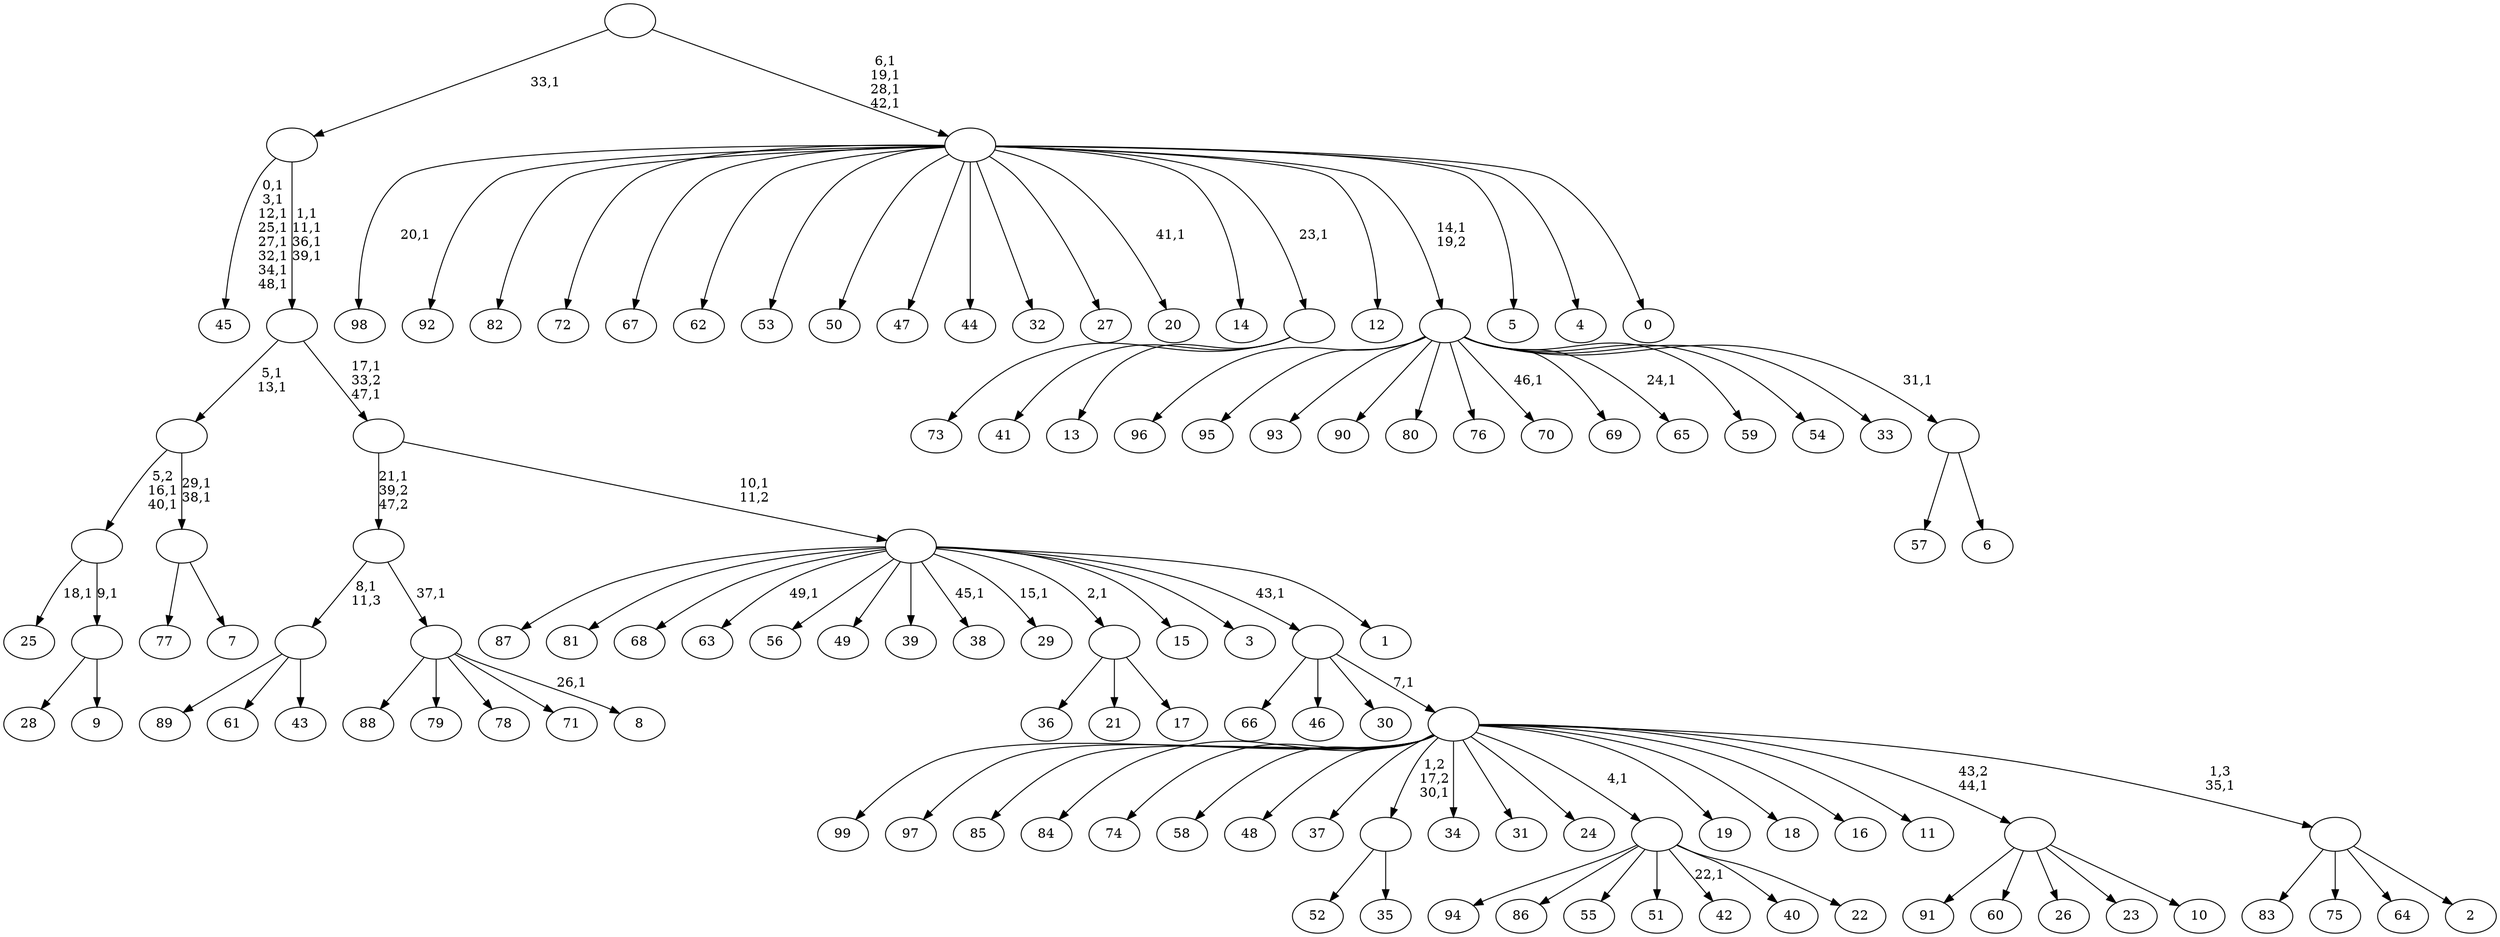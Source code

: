 digraph T {
	150 [label="99"]
	149 [label="98"]
	147 [label="97"]
	146 [label="96"]
	145 [label="95"]
	144 [label="94"]
	143 [label="93"]
	142 [label="92"]
	141 [label="91"]
	140 [label="90"]
	139 [label="89"]
	138 [label="88"]
	137 [label="87"]
	136 [label="86"]
	135 [label="85"]
	134 [label="84"]
	133 [label="83"]
	132 [label="82"]
	131 [label="81"]
	130 [label="80"]
	129 [label="79"]
	128 [label="78"]
	127 [label="77"]
	126 [label="76"]
	125 [label="75"]
	124 [label="74"]
	123 [label="73"]
	122 [label="72"]
	121 [label="71"]
	120 [label="70"]
	118 [label="69"]
	117 [label="68"]
	116 [label="67"]
	115 [label="66"]
	114 [label="65"]
	112 [label="64"]
	111 [label="63"]
	109 [label="62"]
	108 [label="61"]
	107 [label="60"]
	106 [label="59"]
	105 [label="58"]
	104 [label="57"]
	103 [label="56"]
	102 [label="55"]
	101 [label="54"]
	100 [label="53"]
	99 [label="52"]
	98 [label="51"]
	97 [label="50"]
	96 [label="49"]
	95 [label="48"]
	94 [label="47"]
	93 [label="46"]
	92 [label="45"]
	83 [label="44"]
	82 [label="43"]
	81 [label=""]
	80 [label="42"]
	78 [label="41"]
	77 [label="40"]
	76 [label="39"]
	75 [label="38"]
	73 [label="37"]
	72 [label="36"]
	71 [label="35"]
	70 [label=""]
	69 [label="34"]
	68 [label="33"]
	67 [label="32"]
	66 [label="31"]
	65 [label="30"]
	64 [label="29"]
	62 [label="28"]
	61 [label="27"]
	60 [label="26"]
	59 [label="25"]
	57 [label="24"]
	56 [label="23"]
	55 [label="22"]
	54 [label=""]
	53 [label="21"]
	52 [label="20"]
	50 [label="19"]
	49 [label="18"]
	48 [label="17"]
	47 [label=""]
	46 [label="16"]
	45 [label="15"]
	44 [label="14"]
	43 [label="13"]
	42 [label=""]
	41 [label="12"]
	40 [label="11"]
	39 [label="10"]
	38 [label=""]
	37 [label="9"]
	36 [label=""]
	35 [label=""]
	33 [label="8"]
	31 [label=""]
	30 [label=""]
	29 [label="7"]
	28 [label=""]
	26 [label=""]
	24 [label="6"]
	23 [label=""]
	22 [label=""]
	21 [label="5"]
	20 [label="4"]
	19 [label="3"]
	18 [label="2"]
	17 [label=""]
	16 [label=""]
	15 [label=""]
	14 [label="1"]
	13 [label=""]
	12 [label=""]
	10 [label=""]
	6 [label=""]
	5 [label="0"]
	4 [label=""]
	0 [label=""]
	81 -> 139 [label=""]
	81 -> 108 [label=""]
	81 -> 82 [label=""]
	70 -> 99 [label=""]
	70 -> 71 [label=""]
	54 -> 80 [label="22,1"]
	54 -> 144 [label=""]
	54 -> 136 [label=""]
	54 -> 102 [label=""]
	54 -> 98 [label=""]
	54 -> 77 [label=""]
	54 -> 55 [label=""]
	47 -> 72 [label=""]
	47 -> 53 [label=""]
	47 -> 48 [label=""]
	42 -> 123 [label=""]
	42 -> 78 [label=""]
	42 -> 43 [label=""]
	38 -> 141 [label=""]
	38 -> 107 [label=""]
	38 -> 60 [label=""]
	38 -> 56 [label=""]
	38 -> 39 [label=""]
	36 -> 62 [label=""]
	36 -> 37 [label=""]
	35 -> 59 [label="18,1"]
	35 -> 36 [label="9,1"]
	31 -> 33 [label="26,1"]
	31 -> 138 [label=""]
	31 -> 129 [label=""]
	31 -> 128 [label=""]
	31 -> 121 [label=""]
	30 -> 81 [label="8,1\n11,3"]
	30 -> 31 [label="37,1"]
	28 -> 127 [label=""]
	28 -> 29 [label=""]
	26 -> 28 [label="29,1\n38,1"]
	26 -> 35 [label="5,2\n16,1\n40,1"]
	23 -> 104 [label=""]
	23 -> 24 [label=""]
	22 -> 114 [label="24,1"]
	22 -> 120 [label="46,1"]
	22 -> 146 [label=""]
	22 -> 145 [label=""]
	22 -> 143 [label=""]
	22 -> 140 [label=""]
	22 -> 130 [label=""]
	22 -> 126 [label=""]
	22 -> 118 [label=""]
	22 -> 106 [label=""]
	22 -> 101 [label=""]
	22 -> 68 [label=""]
	22 -> 23 [label="31,1"]
	17 -> 133 [label=""]
	17 -> 125 [label=""]
	17 -> 112 [label=""]
	17 -> 18 [label=""]
	16 -> 150 [label=""]
	16 -> 147 [label=""]
	16 -> 135 [label=""]
	16 -> 134 [label=""]
	16 -> 124 [label=""]
	16 -> 105 [label=""]
	16 -> 95 [label=""]
	16 -> 73 [label=""]
	16 -> 70 [label="1,2\n17,2\n30,1"]
	16 -> 69 [label=""]
	16 -> 66 [label=""]
	16 -> 57 [label=""]
	16 -> 54 [label="4,1"]
	16 -> 50 [label=""]
	16 -> 49 [label=""]
	16 -> 46 [label=""]
	16 -> 40 [label=""]
	16 -> 38 [label="43,2\n44,1"]
	16 -> 17 [label="1,3\n35,1"]
	15 -> 115 [label=""]
	15 -> 93 [label=""]
	15 -> 65 [label=""]
	15 -> 16 [label="7,1"]
	13 -> 64 [label="15,1"]
	13 -> 75 [label="45,1"]
	13 -> 111 [label="49,1"]
	13 -> 137 [label=""]
	13 -> 131 [label=""]
	13 -> 117 [label=""]
	13 -> 103 [label=""]
	13 -> 96 [label=""]
	13 -> 76 [label=""]
	13 -> 47 [label="2,1"]
	13 -> 45 [label=""]
	13 -> 19 [label=""]
	13 -> 15 [label="43,1"]
	13 -> 14 [label=""]
	12 -> 30 [label="21,1\n39,2\n47,2"]
	12 -> 13 [label="10,1\n11,2"]
	10 -> 12 [label="17,1\n33,2\n47,1"]
	10 -> 26 [label="5,1\n13,1"]
	6 -> 10 [label="1,1\n11,1\n36,1\n39,1"]
	6 -> 92 [label="0,1\n3,1\n12,1\n25,1\n27,1\n32,1\n34,1\n48,1"]
	4 -> 52 [label="41,1"]
	4 -> 149 [label="20,1"]
	4 -> 142 [label=""]
	4 -> 132 [label=""]
	4 -> 122 [label=""]
	4 -> 116 [label=""]
	4 -> 109 [label=""]
	4 -> 100 [label=""]
	4 -> 97 [label=""]
	4 -> 94 [label=""]
	4 -> 83 [label=""]
	4 -> 67 [label=""]
	4 -> 61 [label=""]
	4 -> 44 [label=""]
	4 -> 42 [label="23,1"]
	4 -> 41 [label=""]
	4 -> 22 [label="14,1\n19,2"]
	4 -> 21 [label=""]
	4 -> 20 [label=""]
	4 -> 5 [label=""]
	0 -> 4 [label="6,1\n19,1\n28,1\n42,1"]
	0 -> 6 [label="33,1"]
}
